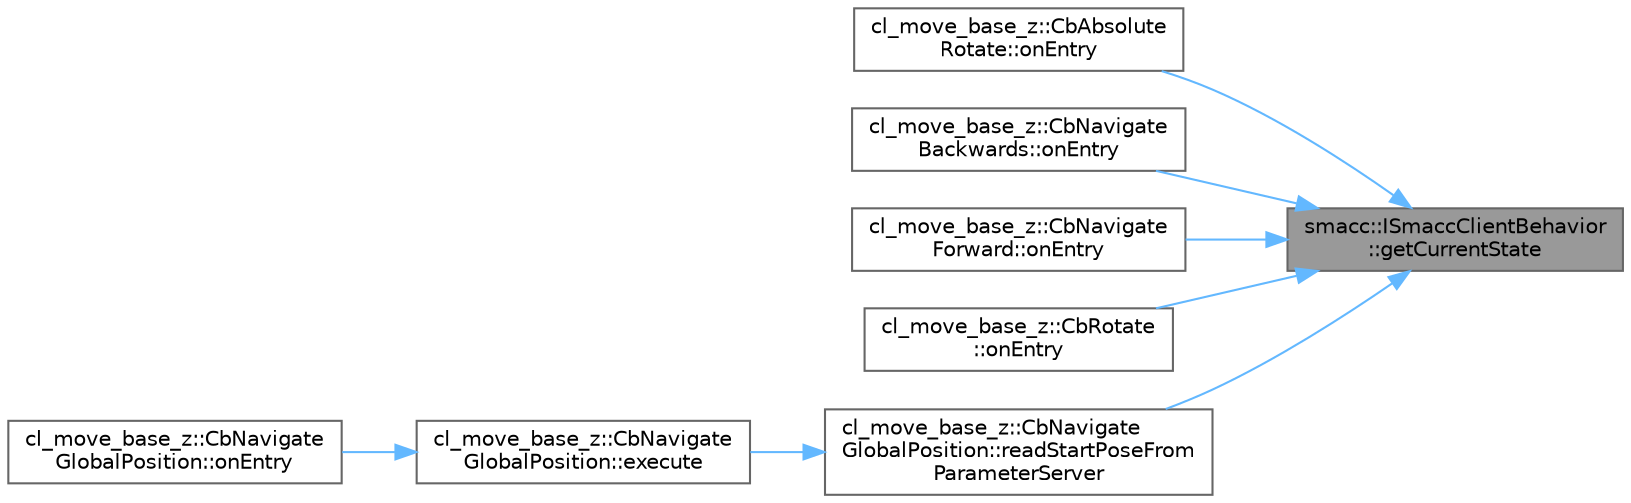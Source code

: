 digraph "smacc::ISmaccClientBehavior::getCurrentState"
{
 // LATEX_PDF_SIZE
  bgcolor="transparent";
  edge [fontname=Helvetica,fontsize=10,labelfontname=Helvetica,labelfontsize=10];
  node [fontname=Helvetica,fontsize=10,shape=box,height=0.2,width=0.4];
  rankdir="RL";
  Node1 [label="smacc::ISmaccClientBehavior\l::getCurrentState",height=0.2,width=0.4,color="gray40", fillcolor="grey60", style="filled", fontcolor="black",tooltip=" "];
  Node1 -> Node2 [dir="back",color="steelblue1",style="solid"];
  Node2 [label="cl_move_base_z::CbAbsolute\lRotate::onEntry",height=0.2,width=0.4,color="grey40", fillcolor="white", style="filled",URL="$classcl__move__base__z_1_1CbAbsoluteRotate.html#a10418ea360809fa649d295716b152b2b",tooltip=" "];
  Node1 -> Node3 [dir="back",color="steelblue1",style="solid"];
  Node3 [label="cl_move_base_z::CbNavigate\lBackwards::onEntry",height=0.2,width=0.4,color="grey40", fillcolor="white", style="filled",URL="$classcl__move__base__z_1_1CbNavigateBackwards.html#a545a5282f0ef6b0080b46002d6037567",tooltip=" "];
  Node1 -> Node4 [dir="back",color="steelblue1",style="solid"];
  Node4 [label="cl_move_base_z::CbNavigate\lForward::onEntry",height=0.2,width=0.4,color="grey40", fillcolor="white", style="filled",URL="$classcl__move__base__z_1_1CbNavigateForward.html#af9a2e49071de287922c3f5963a079b95",tooltip=" "];
  Node1 -> Node5 [dir="back",color="steelblue1",style="solid"];
  Node5 [label="cl_move_base_z::CbRotate\l::onEntry",height=0.2,width=0.4,color="grey40", fillcolor="white", style="filled",URL="$classcl__move__base__z_1_1CbRotate.html#a316ee51ecfd3f10fd1edae0d7d3b26c0",tooltip=" "];
  Node1 -> Node6 [dir="back",color="steelblue1",style="solid"];
  Node6 [label="cl_move_base_z::CbNavigate\lGlobalPosition::readStartPoseFrom\lParameterServer",height=0.2,width=0.4,color="grey40", fillcolor="white", style="filled",URL="$classcl__move__base__z_1_1CbNavigateGlobalPosition.html#a868b25f238e3781c9a2e44b4e1502fcc",tooltip=" "];
  Node6 -> Node7 [dir="back",color="steelblue1",style="solid"];
  Node7 [label="cl_move_base_z::CbNavigate\lGlobalPosition::execute",height=0.2,width=0.4,color="grey40", fillcolor="white", style="filled",URL="$classcl__move__base__z_1_1CbNavigateGlobalPosition.html#a0b8525ea9e4388b27cb1f9b1e06a3b63",tooltip=" "];
  Node7 -> Node8 [dir="back",color="steelblue1",style="solid"];
  Node8 [label="cl_move_base_z::CbNavigate\lGlobalPosition::onEntry",height=0.2,width=0.4,color="grey40", fillcolor="white", style="filled",URL="$classcl__move__base__z_1_1CbNavigateGlobalPosition.html#a66d8b0555ef2945bc108dcd5171be292",tooltip=" "];
}
